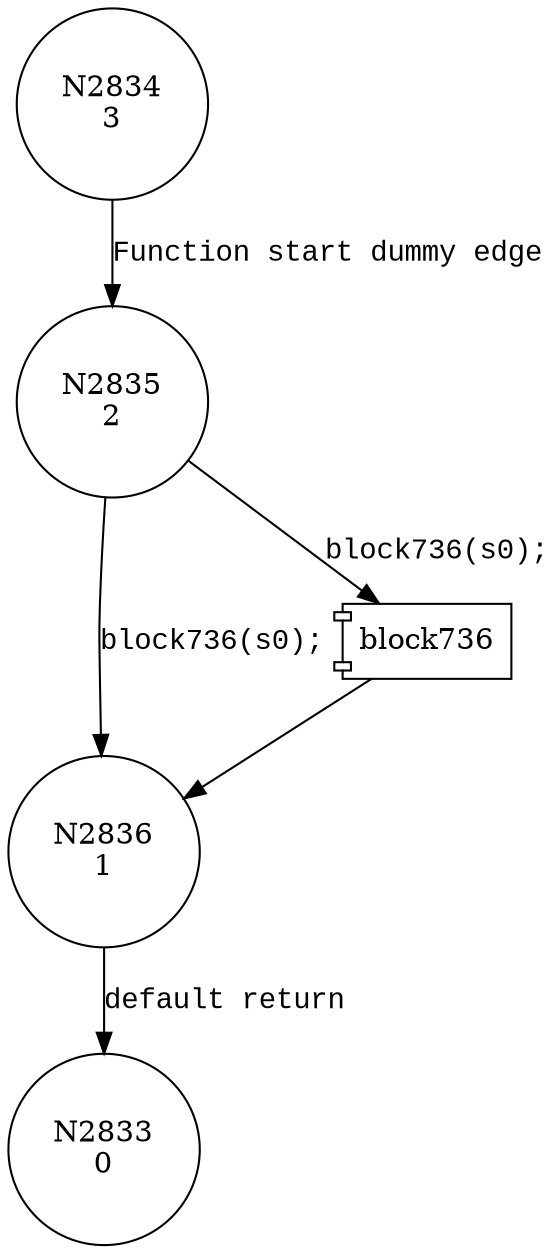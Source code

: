 digraph block2882 {
2834 [shape="circle" label="N2834\n3"]
2835 [shape="circle" label="N2835\n2"]
2836 [shape="circle" label="N2836\n1"]
2833 [shape="circle" label="N2833\n0"]
2834 -> 2835 [label="Function start dummy edge" fontname="Courier New"]
100044 [shape="component" label="block736"]
2835 -> 100044 [label="block736(s0);" fontname="Courier New"]
100044 -> 2836 [label="" fontname="Courier New"]
2835 -> 2836 [label="block736(s0);" fontname="Courier New"]
2836 -> 2833 [label="default return" fontname="Courier New"]
}